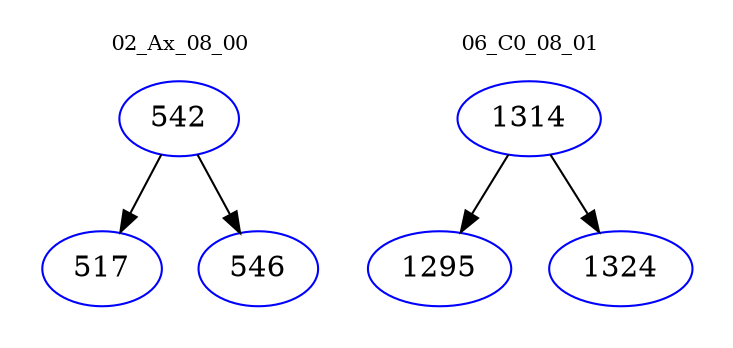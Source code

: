 digraph{
subgraph cluster_0 {
color = white
label = "02_Ax_08_00";
fontsize=10;
T0_542 [label="542", color="blue"]
T0_542 -> T0_517 [color="black"]
T0_517 [label="517", color="blue"]
T0_542 -> T0_546 [color="black"]
T0_546 [label="546", color="blue"]
}
subgraph cluster_1 {
color = white
label = "06_C0_08_01";
fontsize=10;
T1_1314 [label="1314", color="blue"]
T1_1314 -> T1_1295 [color="black"]
T1_1295 [label="1295", color="blue"]
T1_1314 -> T1_1324 [color="black"]
T1_1324 [label="1324", color="blue"]
}
}
